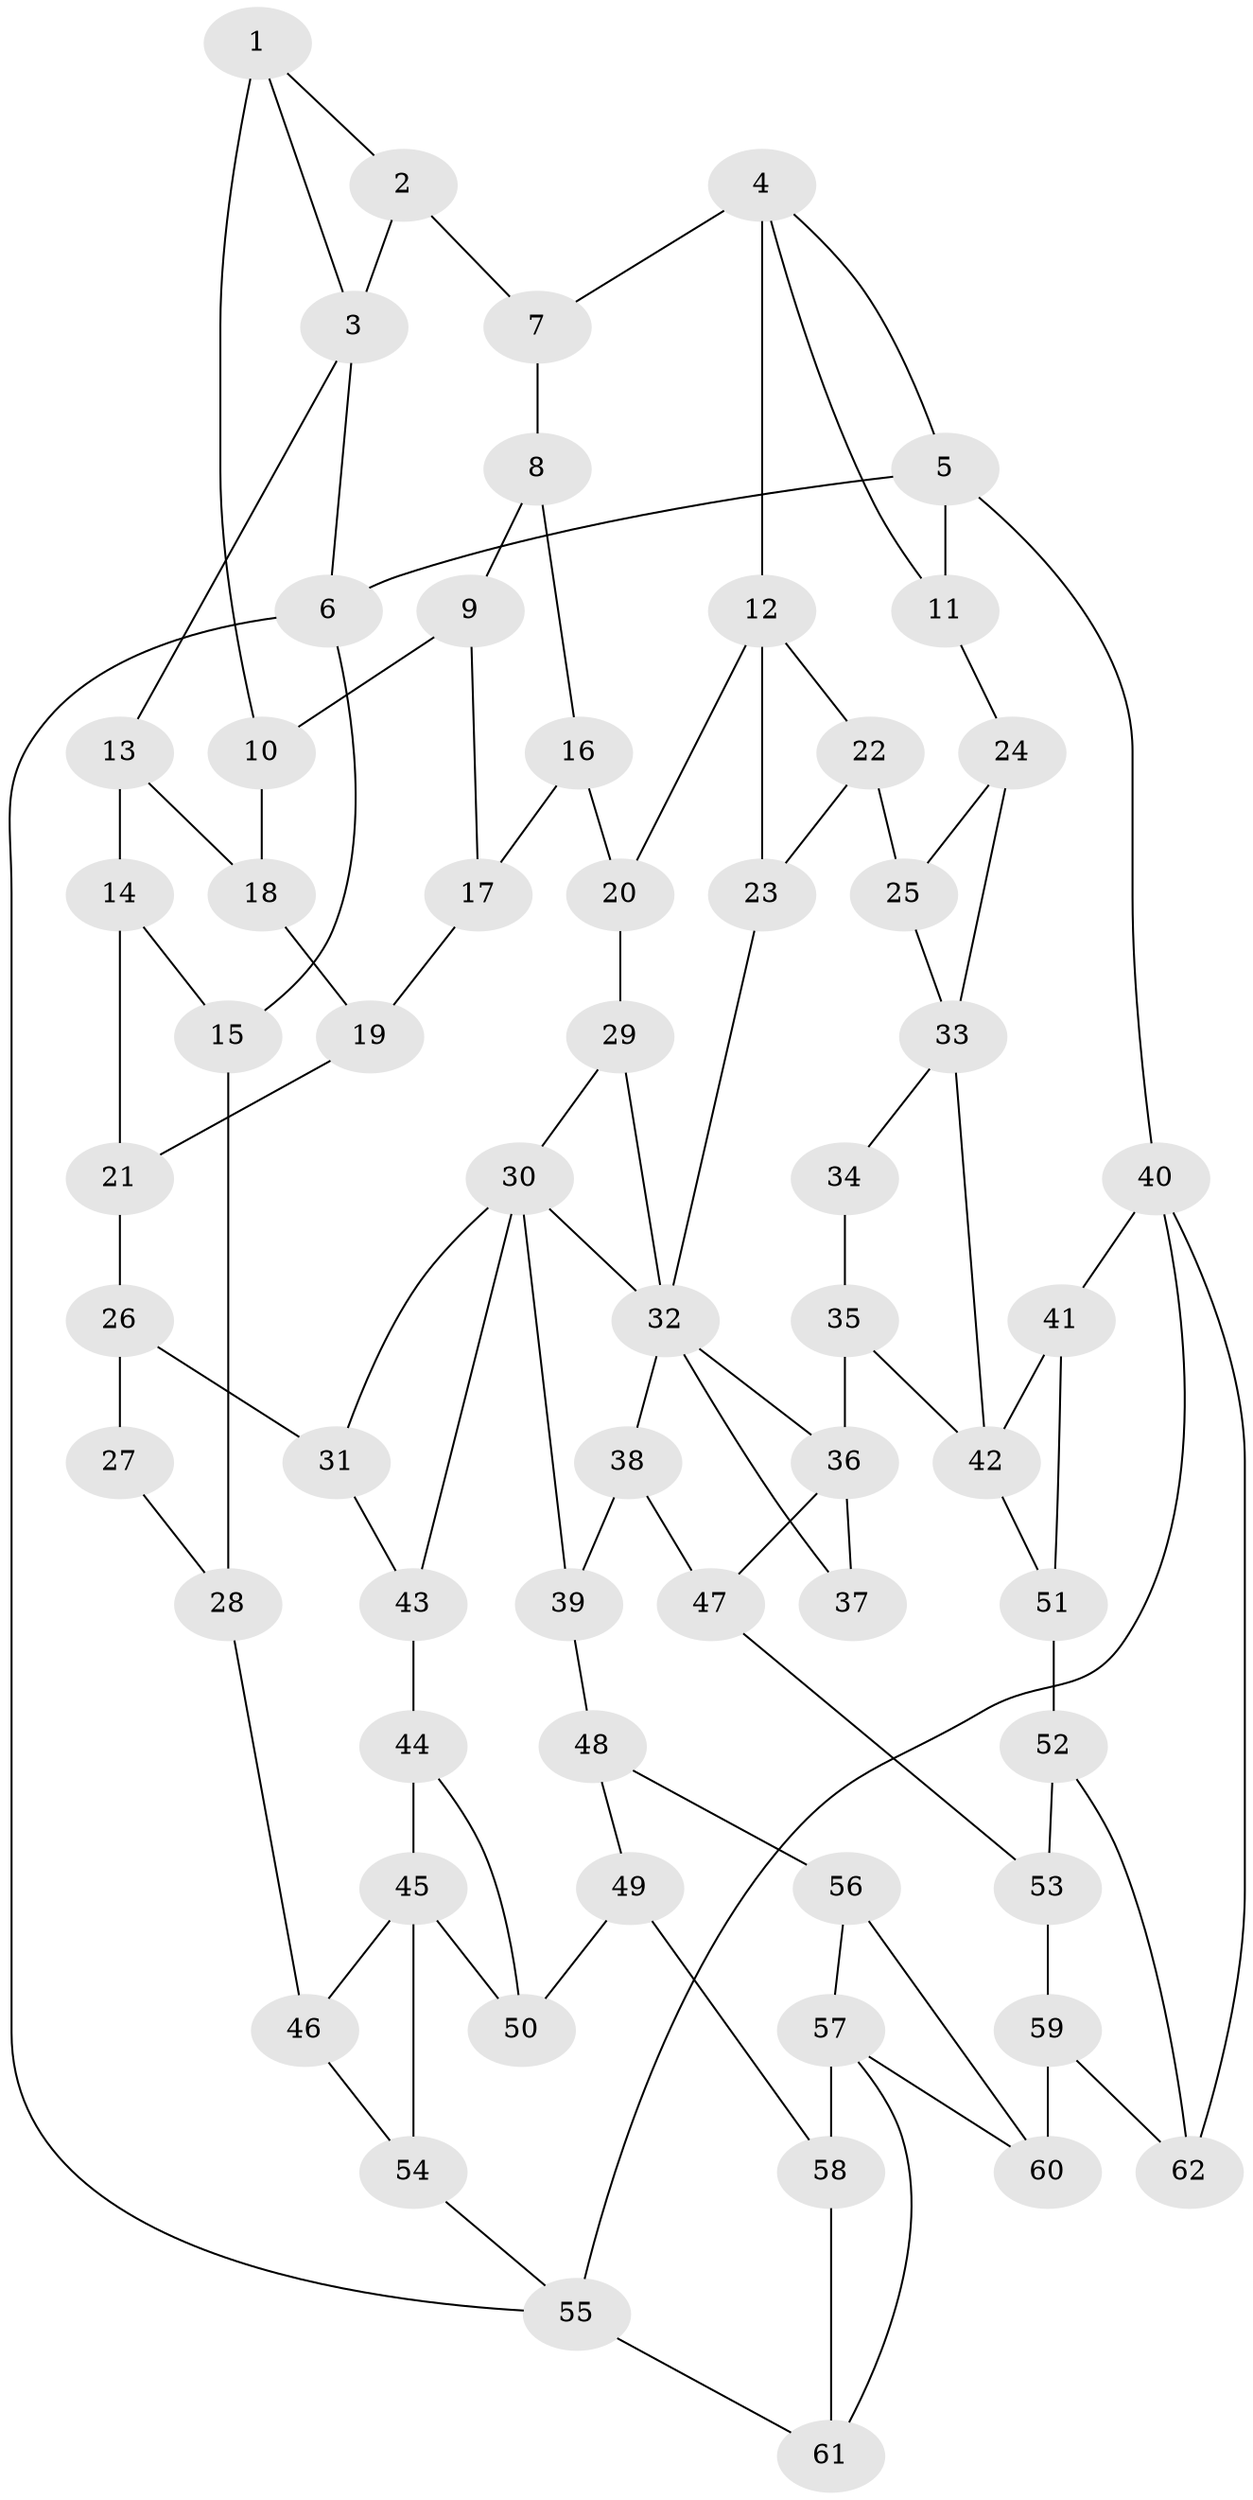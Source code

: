 // original degree distribution, {3: 0.03225806451612903, 5: 0.5483870967741935, 6: 0.21774193548387097, 4: 0.20161290322580644}
// Generated by graph-tools (version 1.1) at 2025/38/03/09/25 02:38:24]
// undirected, 62 vertices, 100 edges
graph export_dot {
graph [start="1"]
  node [color=gray90,style=filled];
  1;
  2;
  3;
  4;
  5;
  6;
  7;
  8;
  9;
  10;
  11;
  12;
  13;
  14;
  15;
  16;
  17;
  18;
  19;
  20;
  21;
  22;
  23;
  24;
  25;
  26;
  27;
  28;
  29;
  30;
  31;
  32;
  33;
  34;
  35;
  36;
  37;
  38;
  39;
  40;
  41;
  42;
  43;
  44;
  45;
  46;
  47;
  48;
  49;
  50;
  51;
  52;
  53;
  54;
  55;
  56;
  57;
  58;
  59;
  60;
  61;
  62;
  1 -- 2 [weight=1.0];
  1 -- 3 [weight=1.0];
  1 -- 10 [weight=2.0];
  2 -- 3 [weight=1.0];
  2 -- 7 [weight=1.0];
  3 -- 6 [weight=1.0];
  3 -- 13 [weight=1.0];
  4 -- 5 [weight=1.0];
  4 -- 7 [weight=1.0];
  4 -- 11 [weight=1.0];
  4 -- 12 [weight=2.0];
  5 -- 6 [weight=1.0];
  5 -- 11 [weight=1.0];
  5 -- 40 [weight=1.0];
  6 -- 15 [weight=1.0];
  6 -- 55 [weight=1.0];
  7 -- 8 [weight=1.0];
  8 -- 9 [weight=1.0];
  8 -- 16 [weight=1.0];
  9 -- 10 [weight=2.0];
  9 -- 17 [weight=1.0];
  10 -- 18 [weight=1.0];
  11 -- 24 [weight=1.0];
  12 -- 20 [weight=1.0];
  12 -- 22 [weight=1.0];
  12 -- 23 [weight=1.0];
  13 -- 14 [weight=1.0];
  13 -- 18 [weight=1.0];
  14 -- 15 [weight=1.0];
  14 -- 21 [weight=1.0];
  15 -- 28 [weight=1.0];
  16 -- 17 [weight=1.0];
  16 -- 20 [weight=1.0];
  17 -- 19 [weight=2.0];
  18 -- 19 [weight=2.0];
  19 -- 21 [weight=2.0];
  20 -- 29 [weight=1.0];
  21 -- 26 [weight=2.0];
  22 -- 23 [weight=1.0];
  22 -- 25 [weight=1.0];
  23 -- 32 [weight=1.0];
  24 -- 25 [weight=1.0];
  24 -- 33 [weight=1.0];
  25 -- 33 [weight=1.0];
  26 -- 27 [weight=2.0];
  26 -- 31 [weight=2.0];
  27 -- 28 [weight=1.0];
  28 -- 46 [weight=1.0];
  29 -- 30 [weight=1.0];
  29 -- 32 [weight=1.0];
  30 -- 31 [weight=1.0];
  30 -- 32 [weight=1.0];
  30 -- 39 [weight=2.0];
  30 -- 43 [weight=1.0];
  31 -- 43 [weight=1.0];
  32 -- 36 [weight=1.0];
  32 -- 37 [weight=1.0];
  32 -- 38 [weight=1.0];
  33 -- 34 [weight=1.0];
  33 -- 42 [weight=3.0];
  34 -- 35 [weight=2.0];
  35 -- 36 [weight=2.0];
  35 -- 42 [weight=1.0];
  36 -- 37 [weight=2.0];
  36 -- 47 [weight=1.0];
  38 -- 39 [weight=2.0];
  38 -- 47 [weight=1.0];
  39 -- 48 [weight=2.0];
  40 -- 41 [weight=1.0];
  40 -- 55 [weight=1.0];
  40 -- 62 [weight=1.0];
  41 -- 42 [weight=1.0];
  41 -- 51 [weight=1.0];
  42 -- 51 [weight=1.0];
  43 -- 44 [weight=1.0];
  44 -- 45 [weight=2.0];
  44 -- 50 [weight=1.0];
  45 -- 46 [weight=1.0];
  45 -- 50 [weight=2.0];
  45 -- 54 [weight=1.0];
  46 -- 54 [weight=1.0];
  47 -- 53 [weight=1.0];
  48 -- 49 [weight=1.0];
  48 -- 56 [weight=1.0];
  49 -- 50 [weight=2.0];
  49 -- 58 [weight=2.0];
  51 -- 52 [weight=1.0];
  52 -- 53 [weight=1.0];
  52 -- 62 [weight=1.0];
  53 -- 59 [weight=1.0];
  54 -- 55 [weight=1.0];
  55 -- 61 [weight=1.0];
  56 -- 57 [weight=1.0];
  56 -- 60 [weight=1.0];
  57 -- 58 [weight=3.0];
  57 -- 60 [weight=1.0];
  57 -- 61 [weight=1.0];
  58 -- 61 [weight=1.0];
  59 -- 60 [weight=4.0];
  59 -- 62 [weight=1.0];
}
